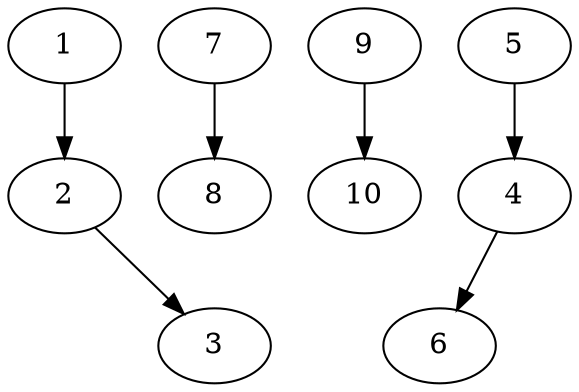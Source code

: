 strict digraph {


	"3" [  weight=0 ];

	"8" [  weight=0 ];

	"7" [  weight=0 ];

	"7" -> "8" [  weight=0 ];

	"9" [  weight=0 ];

	"9" -> "10" [  weight=0 ];

	"1" [  weight=0 ];

	"1" -> "2" [  weight=0 ];

	"4" [  weight=0 ];

	"4" -> "6" [  weight=0 ];

	"10" [  weight=0 ];

	"2" [  weight=0 ];

	"2" -> "3" [  weight=0 ];

	"5" [  weight=0 ];

	"5" -> "4" [  weight=0 ];

	"6" [  weight=0 ];

}
